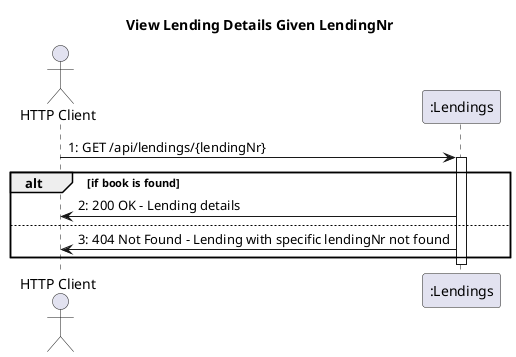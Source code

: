 @startuml
title View Lending Details Given LendingNr
actor "HTTP Client" as client
participant ":Lendings" as Lendings

client -> Lendings: 1: GET /api/lendings/{lendingNr}
activate Lendings
alt if book is found
  Lendings -> client: 2: 200 OK - Lending details
else
  Lendings -> client: 3: 404 Not Found - Lending with specific lendingNr not found
end
deactivate Lendings
@enduml